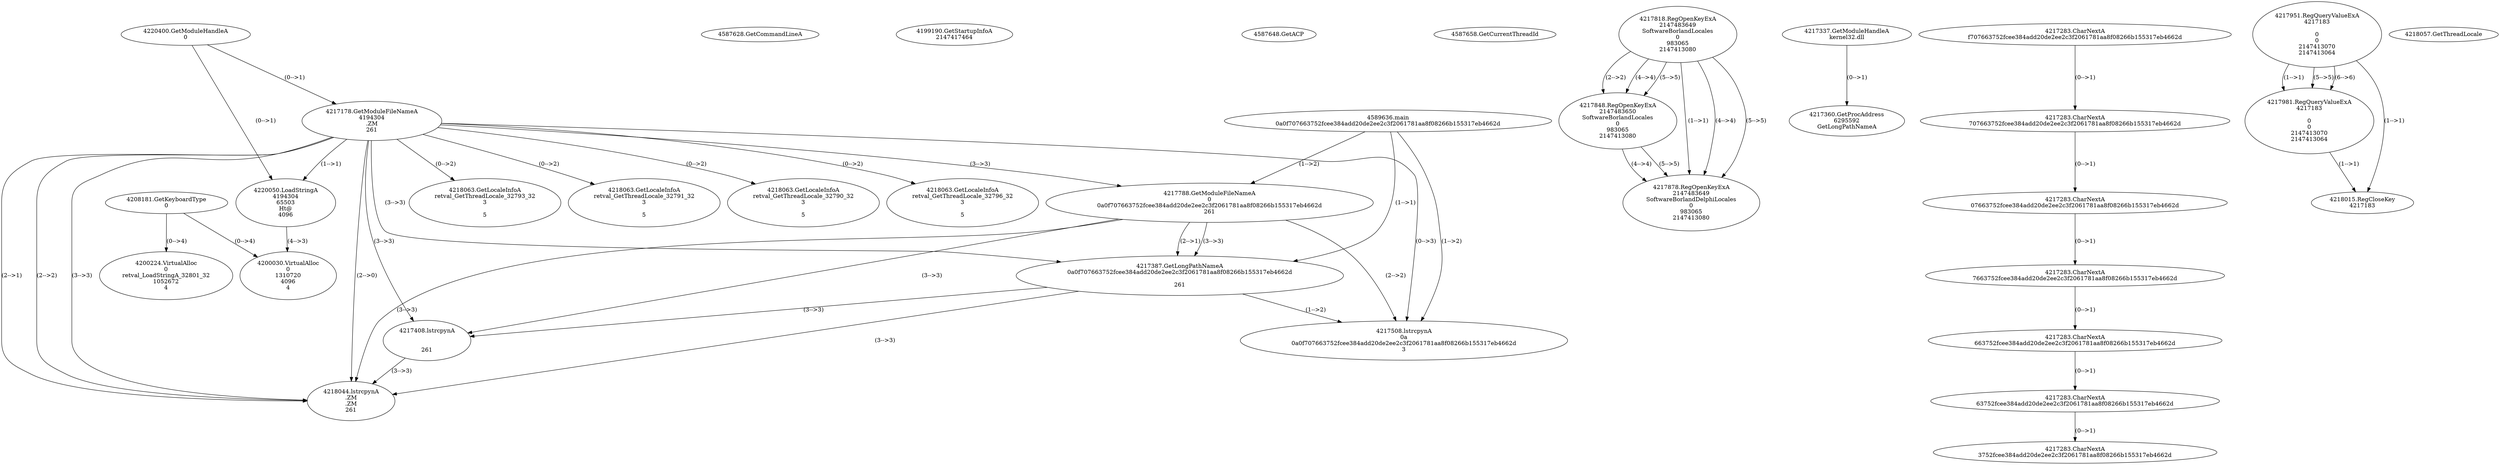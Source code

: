 // Global SCDG with merge call
digraph {
	0 [label="4589636.main
0a0f707663752fcee384add20de2ee2c3f2061781aa8f08266b155317eb4662d"]
	1 [label="4220400.GetModuleHandleA
0"]
	2 [label="4208181.GetKeyboardType
0"]
	3 [label="4587628.GetCommandLineA
"]
	4 [label="4199190.GetStartupInfoA
2147417464"]
	5 [label="4587648.GetACP
"]
	6 [label="4587658.GetCurrentThreadId
"]
	7 [label="4217178.GetModuleFileNameA
4194304
.ZM
261"]
	1 -> 7 [label="(0-->1)"]
	8 [label="4217788.GetModuleFileNameA
0
0a0f707663752fcee384add20de2ee2c3f2061781aa8f08266b155317eb4662d
261"]
	0 -> 8 [label="(1-->2)"]
	7 -> 8 [label="(3-->3)"]
	9 [label="4217818.RegOpenKeyExA
2147483649
Software\Borland\Locales
0
983065
2147413080"]
	10 [label="4217848.RegOpenKeyExA
2147483650
Software\Borland\Locales
0
983065
2147413080"]
	9 -> 10 [label="(2-->2)"]
	9 -> 10 [label="(4-->4)"]
	9 -> 10 [label="(5-->5)"]
	11 [label="4217337.GetModuleHandleA
kernel32.dll"]
	12 [label="4217360.GetProcAddress
6295592
GetLongPathNameA"]
	11 -> 12 [label="(0-->1)"]
	13 [label="4217387.GetLongPathNameA
0a0f707663752fcee384add20de2ee2c3f2061781aa8f08266b155317eb4662d

261"]
	0 -> 13 [label="(1-->1)"]
	8 -> 13 [label="(2-->1)"]
	7 -> 13 [label="(3-->3)"]
	8 -> 13 [label="(3-->3)"]
	14 [label="4217508.lstrcpynA
0a
0a0f707663752fcee384add20de2ee2c3f2061781aa8f08266b155317eb4662d
3"]
	0 -> 14 [label="(1-->2)"]
	8 -> 14 [label="(2-->2)"]
	13 -> 14 [label="(1-->2)"]
	7 -> 14 [label="(0-->3)"]
	15 [label="4217283.CharNextA
f707663752fcee384add20de2ee2c3f2061781aa8f08266b155317eb4662d"]
	16 [label="4217283.CharNextA
707663752fcee384add20de2ee2c3f2061781aa8f08266b155317eb4662d"]
	15 -> 16 [label="(0-->1)"]
	17 [label="4217283.CharNextA
07663752fcee384add20de2ee2c3f2061781aa8f08266b155317eb4662d"]
	16 -> 17 [label="(0-->1)"]
	18 [label="4217283.CharNextA
7663752fcee384add20de2ee2c3f2061781aa8f08266b155317eb4662d"]
	17 -> 18 [label="(0-->1)"]
	19 [label="4217283.CharNextA
663752fcee384add20de2ee2c3f2061781aa8f08266b155317eb4662d"]
	18 -> 19 [label="(0-->1)"]
	20 [label="4217283.CharNextA
63752fcee384add20de2ee2c3f2061781aa8f08266b155317eb4662d"]
	19 -> 20 [label="(0-->1)"]
	21 [label="4217283.CharNextA
3752fcee384add20de2ee2c3f2061781aa8f08266b155317eb4662d"]
	20 -> 21 [label="(0-->1)"]
	22 [label="4217878.RegOpenKeyExA
2147483649
Software\Borland\Delphi\Locales
0
983065
2147413080"]
	9 -> 22 [label="(1-->1)"]
	9 -> 22 [label="(4-->4)"]
	10 -> 22 [label="(4-->4)"]
	9 -> 22 [label="(5-->5)"]
	10 -> 22 [label="(5-->5)"]
	23 [label="4217408.lstrcpynA


261"]
	7 -> 23 [label="(3-->3)"]
	8 -> 23 [label="(3-->3)"]
	13 -> 23 [label="(3-->3)"]
	24 [label="4217951.RegQueryValueExA
4217183

0
0
2147413070
2147413064"]
	25 [label="4217981.RegQueryValueExA
4217183

0
0
2147413070
2147413064"]
	24 -> 25 [label="(1-->1)"]
	24 -> 25 [label="(5-->5)"]
	24 -> 25 [label="(6-->6)"]
	26 [label="4218015.RegCloseKey
4217183"]
	24 -> 26 [label="(1-->1)"]
	25 -> 26 [label="(1-->1)"]
	27 [label="4218044.lstrcpynA
.ZM
.ZM
261"]
	7 -> 27 [label="(2-->1)"]
	7 -> 27 [label="(2-->2)"]
	7 -> 27 [label="(3-->3)"]
	8 -> 27 [label="(3-->3)"]
	13 -> 27 [label="(3-->3)"]
	23 -> 27 [label="(3-->3)"]
	7 -> 27 [label="(2-->0)"]
	28 [label="4218057.GetThreadLocale
"]
	29 [label="4218063.GetLocaleInfoA
retval_GetThreadLocale_32793_32
3

5"]
	7 -> 29 [label="(0-->2)"]
	30 [label="4220050.LoadStringA
4194304
65503
Ht@
4096"]
	1 -> 30 [label="(0-->1)"]
	7 -> 30 [label="(1-->1)"]
	31 [label="4200030.VirtualAlloc
0
1310720
4096
4"]
	30 -> 31 [label="(4-->3)"]
	2 -> 31 [label="(0-->4)"]
	32 [label="4218063.GetLocaleInfoA
retval_GetThreadLocale_32791_32
3

5"]
	7 -> 32 [label="(0-->2)"]
	33 [label="4200224.VirtualAlloc
0
retval_LoadStringA_32801_32
1052672
4"]
	2 -> 33 [label="(0-->4)"]
	34 [label="4218063.GetLocaleInfoA
retval_GetThreadLocale_32790_32
3

5"]
	7 -> 34 [label="(0-->2)"]
	35 [label="4218063.GetLocaleInfoA
retval_GetThreadLocale_32796_32
3

5"]
	7 -> 35 [label="(0-->2)"]
}
